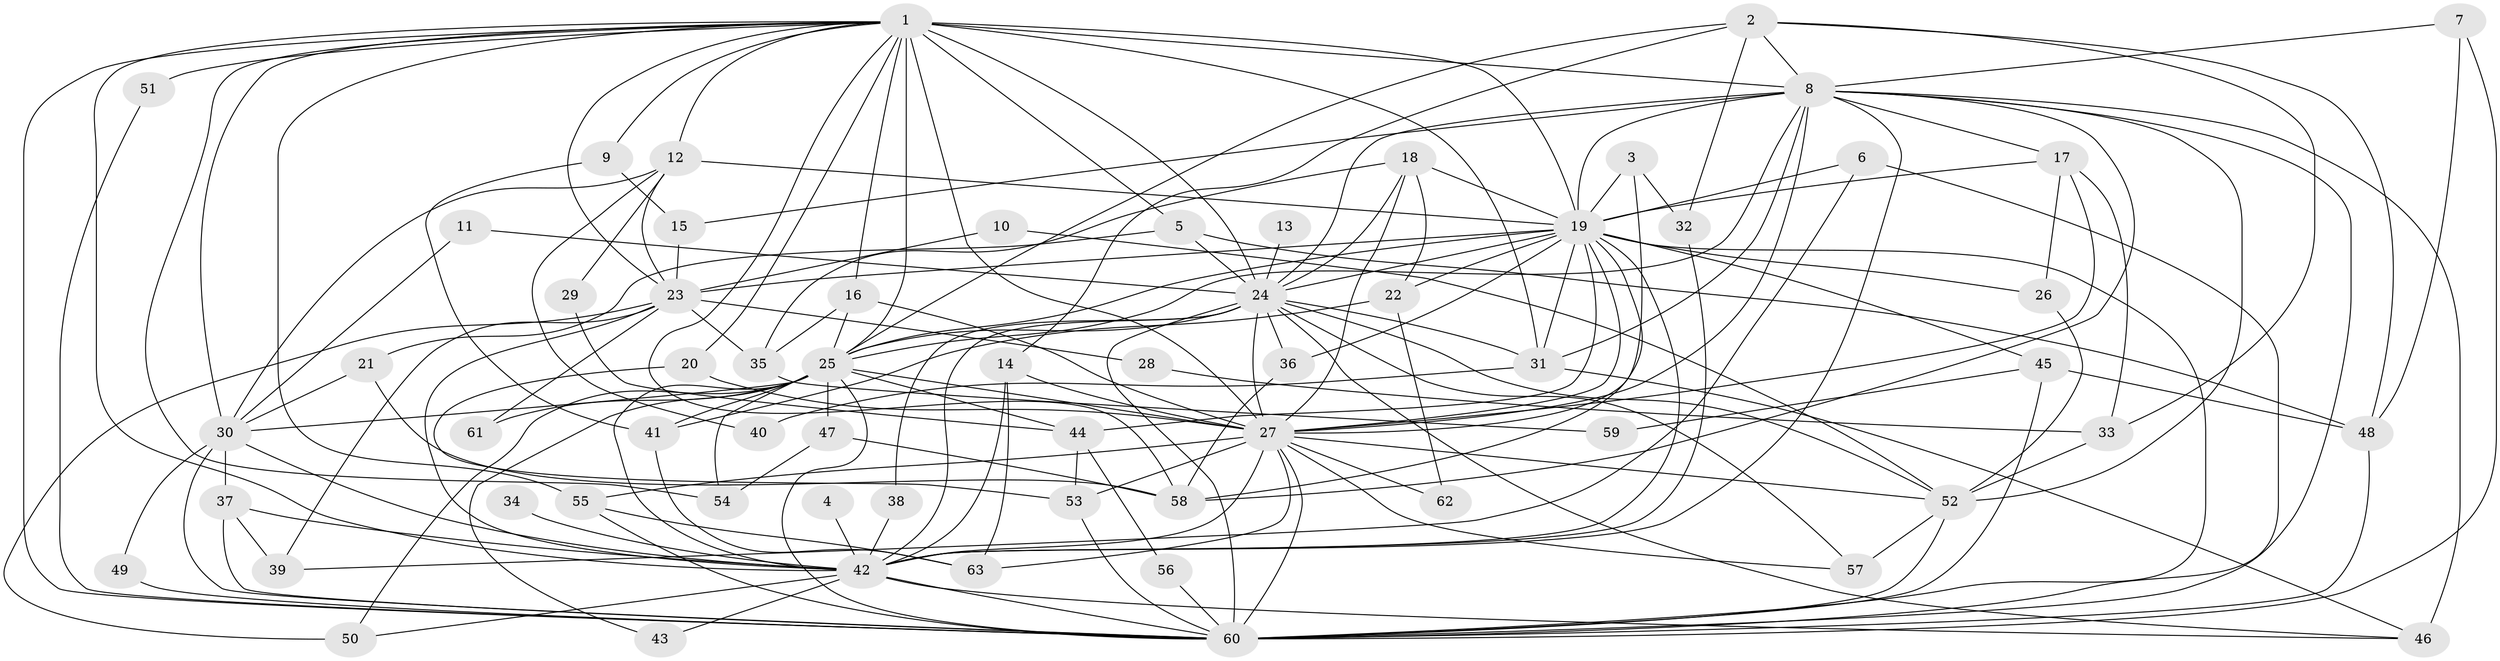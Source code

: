 // original degree distribution, {25: 0.008, 22: 0.008, 26: 0.016, 24: 0.008, 14: 0.008, 19: 0.008, 13: 0.008, 15: 0.008, 31: 0.008, 4: 0.088, 9: 0.008, 12: 0.008, 3: 0.184, 5: 0.056, 6: 0.032, 2: 0.536, 8: 0.008}
// Generated by graph-tools (version 1.1) at 2025/01/03/09/25 03:01:18]
// undirected, 63 vertices, 171 edges
graph export_dot {
graph [start="1"]
  node [color=gray90,style=filled];
  1;
  2;
  3;
  4;
  5;
  6;
  7;
  8;
  9;
  10;
  11;
  12;
  13;
  14;
  15;
  16;
  17;
  18;
  19;
  20;
  21;
  22;
  23;
  24;
  25;
  26;
  27;
  28;
  29;
  30;
  31;
  32;
  33;
  34;
  35;
  36;
  37;
  38;
  39;
  40;
  41;
  42;
  43;
  44;
  45;
  46;
  47;
  48;
  49;
  50;
  51;
  52;
  53;
  54;
  55;
  56;
  57;
  58;
  59;
  60;
  61;
  62;
  63;
  1 -- 5 [weight=1.0];
  1 -- 8 [weight=3.0];
  1 -- 9 [weight=1.0];
  1 -- 12 [weight=1.0];
  1 -- 16 [weight=1.0];
  1 -- 19 [weight=3.0];
  1 -- 20 [weight=1.0];
  1 -- 23 [weight=1.0];
  1 -- 24 [weight=3.0];
  1 -- 25 [weight=5.0];
  1 -- 27 [weight=3.0];
  1 -- 30 [weight=1.0];
  1 -- 31 [weight=1.0];
  1 -- 42 [weight=3.0];
  1 -- 51 [weight=1.0];
  1 -- 54 [weight=1.0];
  1 -- 55 [weight=1.0];
  1 -- 58 [weight=1.0];
  1 -- 60 [weight=4.0];
  2 -- 8 [weight=1.0];
  2 -- 14 [weight=1.0];
  2 -- 25 [weight=1.0];
  2 -- 32 [weight=1.0];
  2 -- 33 [weight=1.0];
  2 -- 48 [weight=1.0];
  3 -- 19 [weight=1.0];
  3 -- 27 [weight=1.0];
  3 -- 32 [weight=1.0];
  4 -- 42 [weight=1.0];
  5 -- 21 [weight=1.0];
  5 -- 24 [weight=1.0];
  5 -- 48 [weight=1.0];
  6 -- 19 [weight=1.0];
  6 -- 39 [weight=1.0];
  6 -- 60 [weight=1.0];
  7 -- 8 [weight=1.0];
  7 -- 48 [weight=1.0];
  7 -- 60 [weight=1.0];
  8 -- 15 [weight=1.0];
  8 -- 17 [weight=1.0];
  8 -- 19 [weight=1.0];
  8 -- 24 [weight=1.0];
  8 -- 25 [weight=1.0];
  8 -- 27 [weight=1.0];
  8 -- 31 [weight=1.0];
  8 -- 42 [weight=1.0];
  8 -- 46 [weight=2.0];
  8 -- 52 [weight=1.0];
  8 -- 58 [weight=1.0];
  8 -- 60 [weight=2.0];
  9 -- 15 [weight=1.0];
  9 -- 41 [weight=1.0];
  10 -- 23 [weight=1.0];
  10 -- 52 [weight=1.0];
  11 -- 24 [weight=1.0];
  11 -- 30 [weight=1.0];
  12 -- 19 [weight=1.0];
  12 -- 23 [weight=1.0];
  12 -- 29 [weight=1.0];
  12 -- 30 [weight=1.0];
  12 -- 40 [weight=1.0];
  13 -- 24 [weight=1.0];
  14 -- 27 [weight=1.0];
  14 -- 42 [weight=1.0];
  14 -- 63 [weight=1.0];
  15 -- 23 [weight=2.0];
  16 -- 25 [weight=1.0];
  16 -- 27 [weight=1.0];
  16 -- 35 [weight=1.0];
  17 -- 19 [weight=1.0];
  17 -- 26 [weight=1.0];
  17 -- 27 [weight=1.0];
  17 -- 33 [weight=1.0];
  18 -- 19 [weight=1.0];
  18 -- 22 [weight=1.0];
  18 -- 24 [weight=1.0];
  18 -- 27 [weight=1.0];
  18 -- 35 [weight=1.0];
  19 -- 22 [weight=1.0];
  19 -- 23 [weight=1.0];
  19 -- 24 [weight=1.0];
  19 -- 25 [weight=1.0];
  19 -- 26 [weight=1.0];
  19 -- 27 [weight=1.0];
  19 -- 31 [weight=1.0];
  19 -- 36 [weight=1.0];
  19 -- 42 [weight=2.0];
  19 -- 44 [weight=1.0];
  19 -- 45 [weight=1.0];
  19 -- 58 [weight=1.0];
  19 -- 60 [weight=4.0];
  20 -- 27 [weight=2.0];
  20 -- 53 [weight=2.0];
  21 -- 30 [weight=1.0];
  21 -- 58 [weight=1.0];
  22 -- 41 [weight=1.0];
  22 -- 62 [weight=1.0];
  23 -- 28 [weight=1.0];
  23 -- 35 [weight=1.0];
  23 -- 39 [weight=1.0];
  23 -- 42 [weight=1.0];
  23 -- 50 [weight=1.0];
  23 -- 61 [weight=1.0];
  24 -- 25 [weight=1.0];
  24 -- 27 [weight=1.0];
  24 -- 31 [weight=1.0];
  24 -- 36 [weight=1.0];
  24 -- 38 [weight=1.0];
  24 -- 42 [weight=1.0];
  24 -- 46 [weight=1.0];
  24 -- 52 [weight=1.0];
  24 -- 57 [weight=1.0];
  24 -- 60 [weight=3.0];
  25 -- 27 [weight=1.0];
  25 -- 30 [weight=2.0];
  25 -- 41 [weight=1.0];
  25 -- 42 [weight=2.0];
  25 -- 43 [weight=1.0];
  25 -- 44 [weight=1.0];
  25 -- 47 [weight=1.0];
  25 -- 50 [weight=1.0];
  25 -- 54 [weight=2.0];
  25 -- 60 [weight=1.0];
  25 -- 61 [weight=1.0];
  26 -- 52 [weight=1.0];
  27 -- 42 [weight=2.0];
  27 -- 52 [weight=1.0];
  27 -- 53 [weight=1.0];
  27 -- 55 [weight=1.0];
  27 -- 57 [weight=1.0];
  27 -- 60 [weight=1.0];
  27 -- 62 [weight=1.0];
  27 -- 63 [weight=1.0];
  28 -- 33 [weight=1.0];
  29 -- 44 [weight=1.0];
  30 -- 37 [weight=1.0];
  30 -- 42 [weight=1.0];
  30 -- 49 [weight=1.0];
  30 -- 60 [weight=1.0];
  31 -- 40 [weight=1.0];
  31 -- 46 [weight=1.0];
  32 -- 42 [weight=1.0];
  33 -- 52 [weight=1.0];
  34 -- 42 [weight=1.0];
  35 -- 59 [weight=1.0];
  36 -- 58 [weight=1.0];
  37 -- 39 [weight=1.0];
  37 -- 42 [weight=1.0];
  37 -- 60 [weight=1.0];
  38 -- 42 [weight=2.0];
  41 -- 63 [weight=1.0];
  42 -- 43 [weight=1.0];
  42 -- 46 [weight=1.0];
  42 -- 50 [weight=1.0];
  42 -- 60 [weight=1.0];
  44 -- 53 [weight=1.0];
  44 -- 56 [weight=1.0];
  45 -- 48 [weight=1.0];
  45 -- 59 [weight=1.0];
  45 -- 60 [weight=3.0];
  47 -- 54 [weight=1.0];
  47 -- 58 [weight=1.0];
  48 -- 60 [weight=1.0];
  49 -- 60 [weight=1.0];
  51 -- 60 [weight=1.0];
  52 -- 57 [weight=1.0];
  52 -- 60 [weight=1.0];
  53 -- 60 [weight=1.0];
  55 -- 60 [weight=1.0];
  55 -- 63 [weight=1.0];
  56 -- 60 [weight=1.0];
}
